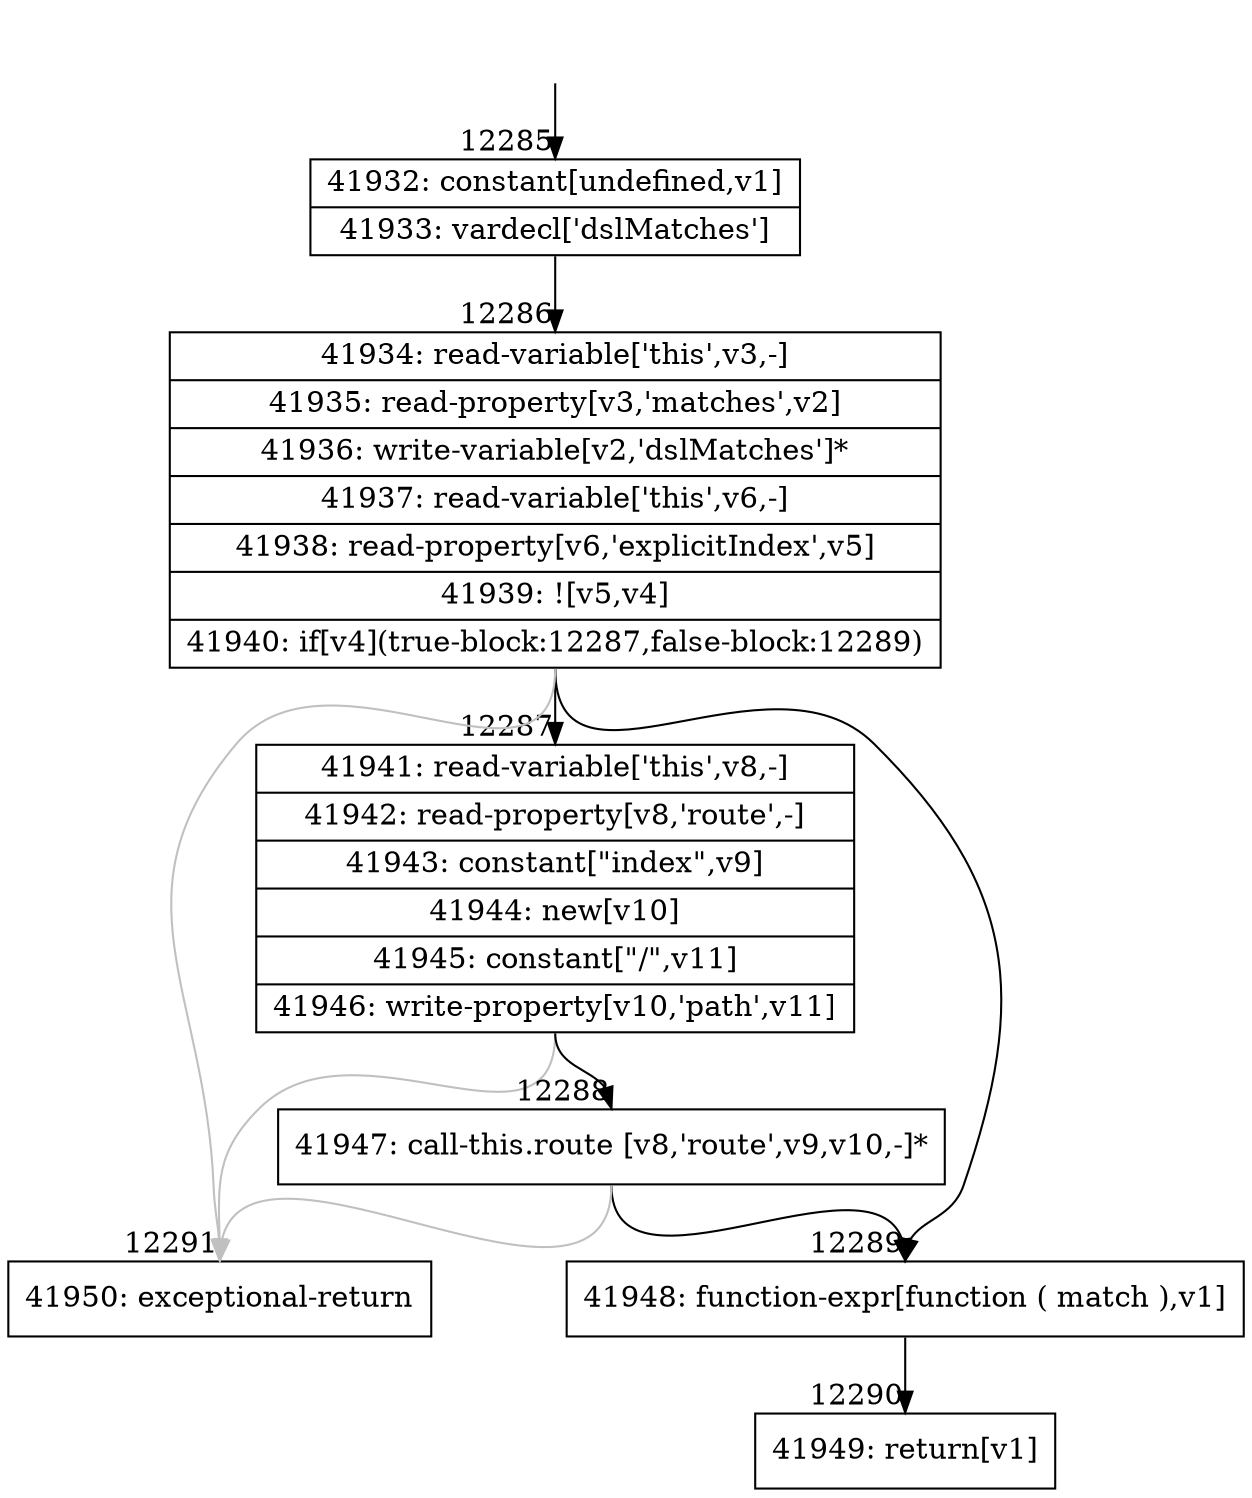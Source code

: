 digraph {
rankdir="TD"
BB_entry1017[shape=none,label=""];
BB_entry1017 -> BB12285 [tailport=s, headport=n, headlabel="    12285"]
BB12285 [shape=record label="{41932: constant[undefined,v1]|41933: vardecl['dslMatches']}" ] 
BB12285 -> BB12286 [tailport=s, headport=n, headlabel="      12286"]
BB12286 [shape=record label="{41934: read-variable['this',v3,-]|41935: read-property[v3,'matches',v2]|41936: write-variable[v2,'dslMatches']*|41937: read-variable['this',v6,-]|41938: read-property[v6,'explicitIndex',v5]|41939: ![v5,v4]|41940: if[v4](true-block:12287,false-block:12289)}" ] 
BB12286 -> BB12287 [tailport=s, headport=n, headlabel="      12287"]
BB12286 -> BB12289 [tailport=s, headport=n, headlabel="      12289"]
BB12286 -> BB12291 [tailport=s, headport=n, color=gray, headlabel="      12291"]
BB12287 [shape=record label="{41941: read-variable['this',v8,-]|41942: read-property[v8,'route',-]|41943: constant[\"index\",v9]|41944: new[v10]|41945: constant[\"/\",v11]|41946: write-property[v10,'path',v11]}" ] 
BB12287 -> BB12288 [tailport=s, headport=n, headlabel="      12288"]
BB12287 -> BB12291 [tailport=s, headport=n, color=gray]
BB12288 [shape=record label="{41947: call-this.route [v8,'route',v9,v10,-]*}" ] 
BB12288 -> BB12289 [tailport=s, headport=n]
BB12288 -> BB12291 [tailport=s, headport=n, color=gray]
BB12289 [shape=record label="{41948: function-expr[function ( match ),v1]}" ] 
BB12289 -> BB12290 [tailport=s, headport=n, headlabel="      12290"]
BB12290 [shape=record label="{41949: return[v1]}" ] 
BB12291 [shape=record label="{41950: exceptional-return}" ] 
//#$~ 22533
}

